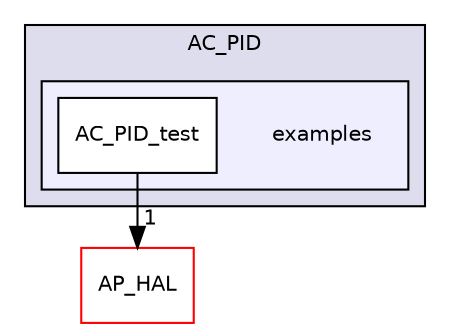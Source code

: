 digraph "libraries/AC_PID/examples" {
  compound=true
  node [ fontsize="10", fontname="Helvetica"];
  edge [ labelfontsize="10", labelfontname="Helvetica"];
  subgraph clusterdir_e45b4740ca2377c64753601f0047bb45 {
    graph [ bgcolor="#ddddee", pencolor="black", label="AC_PID" fontname="Helvetica", fontsize="10", URL="dir_e45b4740ca2377c64753601f0047bb45.html"]
  subgraph clusterdir_fd58e54e94b5b2f10f2c87d269bed49b {
    graph [ bgcolor="#eeeeff", pencolor="black", label="" URL="dir_fd58e54e94b5b2f10f2c87d269bed49b.html"];
    dir_fd58e54e94b5b2f10f2c87d269bed49b [shape=plaintext label="examples"];
    dir_63fc0c2c6610cbfa0226d159ed072a68 [shape=box label="AC_PID_test" color="black" fillcolor="white" style="filled" URL="dir_63fc0c2c6610cbfa0226d159ed072a68.html"];
  }
  }
  dir_1cbc10423b2512b31103883361e0123b [shape=box label="AP_HAL" fillcolor="white" style="filled" color="red" URL="dir_1cbc10423b2512b31103883361e0123b.html"];
  dir_63fc0c2c6610cbfa0226d159ed072a68->dir_1cbc10423b2512b31103883361e0123b [headlabel="1", labeldistance=1.5 headhref="dir_000007_000057.html"];
}
